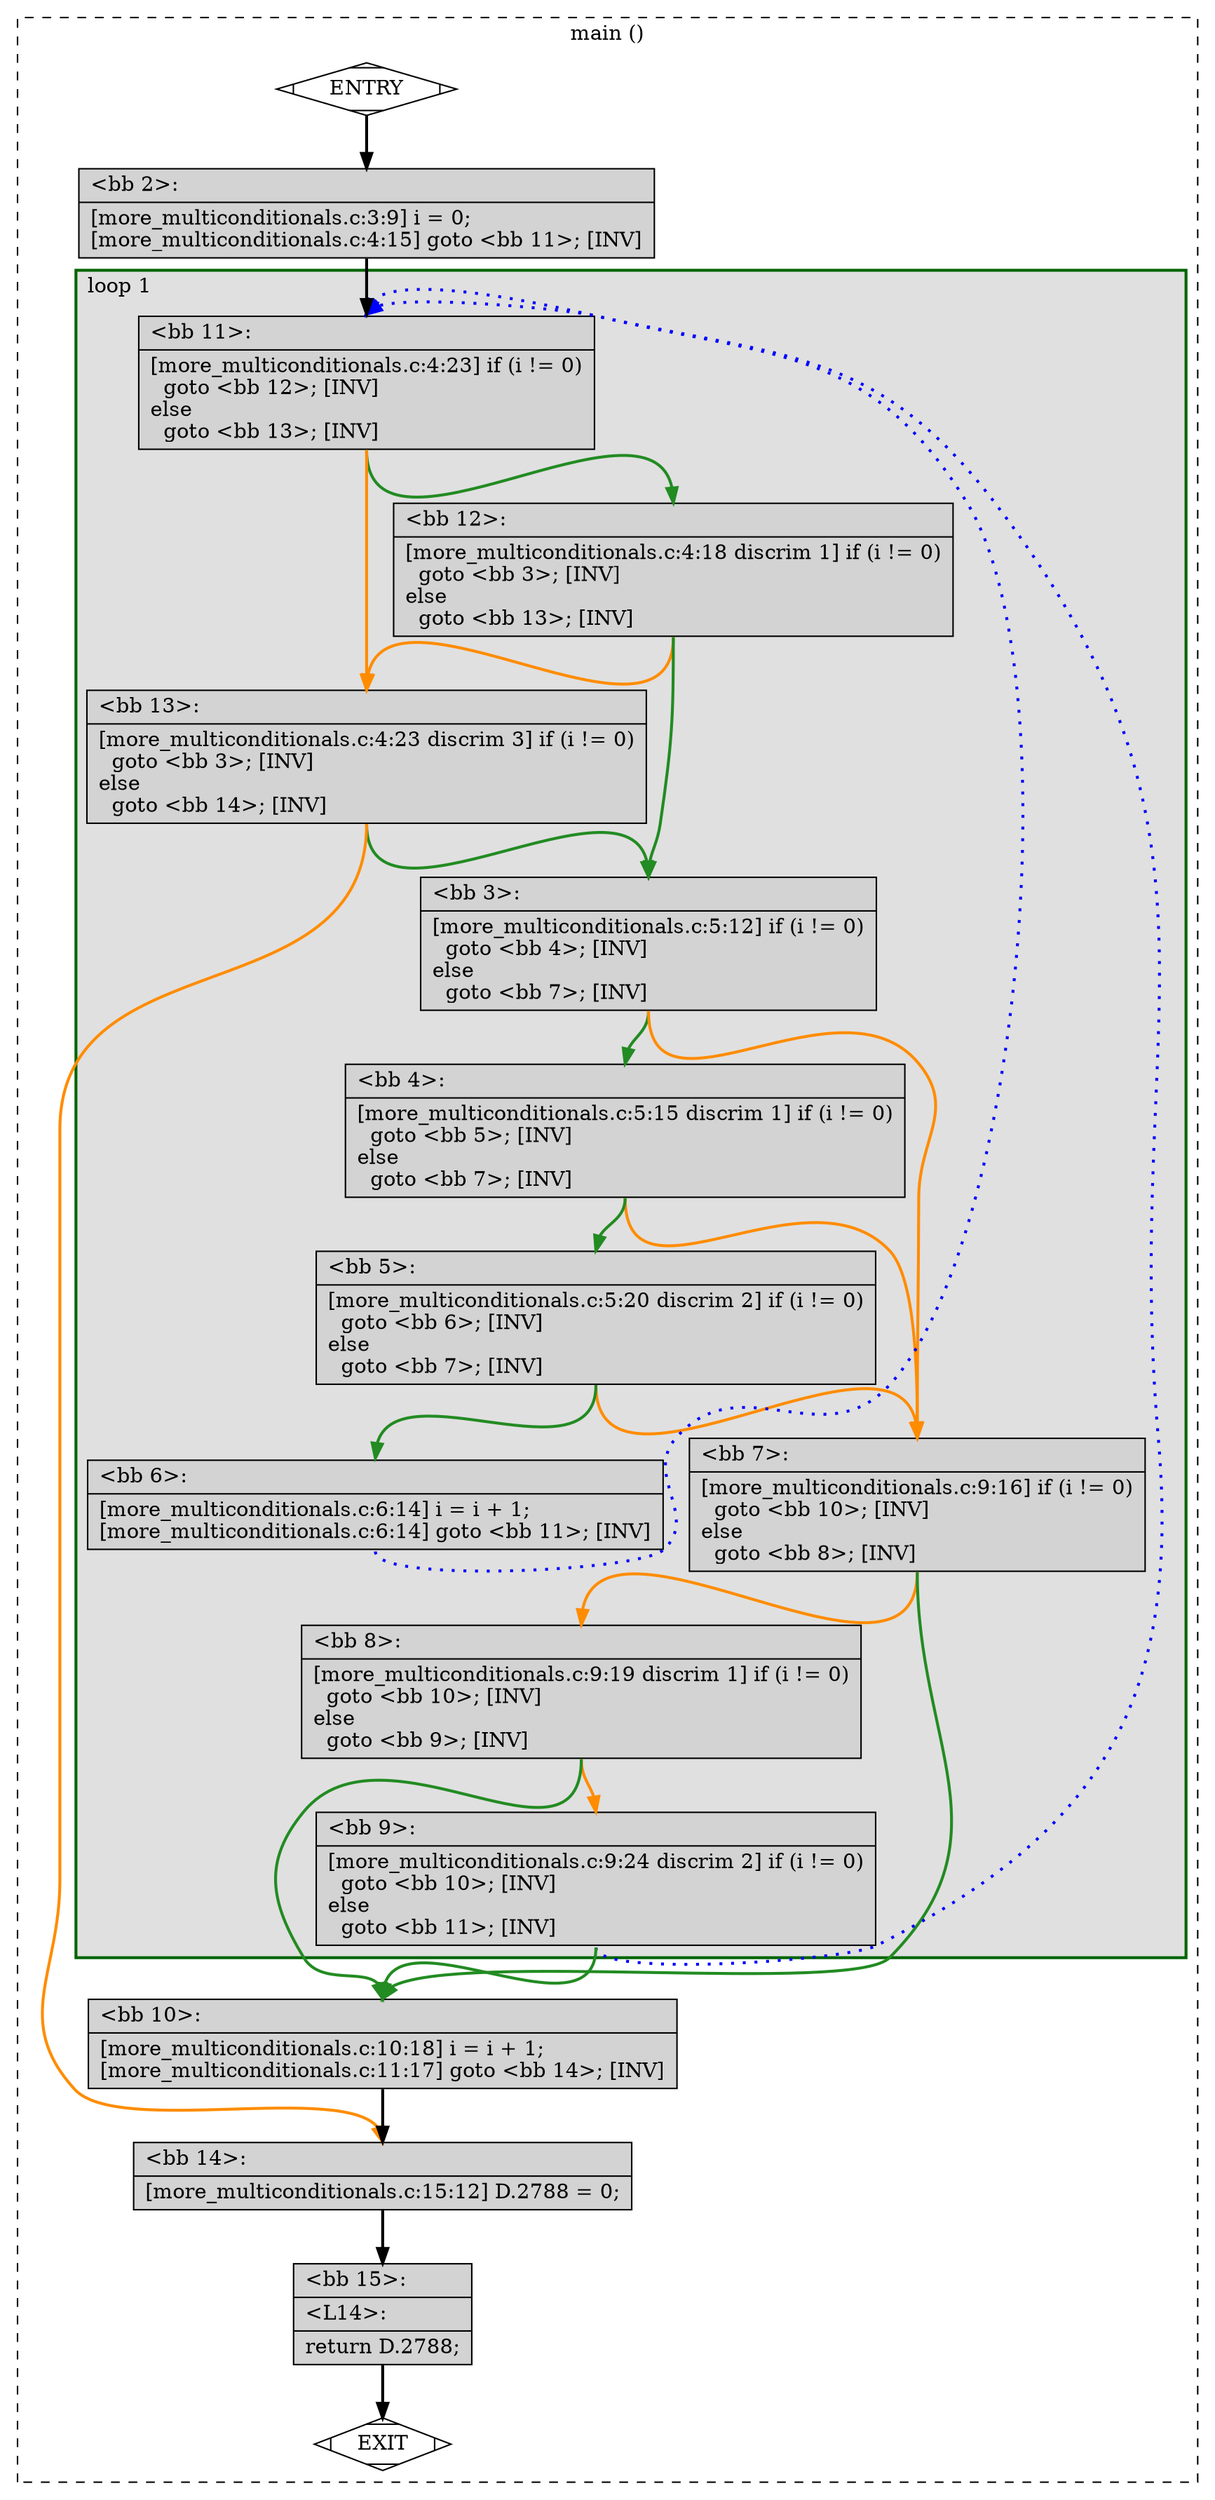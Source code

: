 digraph "a-more_multiconditionals.c.015t.cfg" {
overlap=false;
subgraph "cluster_main" {
	style="dashed";
	color="black";
	label="main ()";
	subgraph cluster_0_1 {
	style="filled";
	color="darkgreen";
	fillcolor="grey88";
	label="loop 1";
	labeljust=l;
	penwidth=2;
	fn_0_basic_block_11 [shape=record,style=filled,fillcolor=lightgrey,label="{\<bb\ 11\>:\l\
|[more_multiconditionals.c:4:23]\ if\ (i\ !=\ 0)\l\
\ \ goto\ \<bb\ 12\>;\ [INV]\l\
else\l\
\ \ goto\ \<bb\ 13\>;\ [INV]\l\
}"];

	fn_0_basic_block_12 [shape=record,style=filled,fillcolor=lightgrey,label="{\<bb\ 12\>:\l\
|[more_multiconditionals.c:4:18\ discrim\ 1]\ if\ (i\ !=\ 0)\l\
\ \ goto\ \<bb\ 3\>;\ [INV]\l\
else\l\
\ \ goto\ \<bb\ 13\>;\ [INV]\l\
}"];

	fn_0_basic_block_13 [shape=record,style=filled,fillcolor=lightgrey,label="{\<bb\ 13\>:\l\
|[more_multiconditionals.c:4:23\ discrim\ 3]\ if\ (i\ !=\ 0)\l\
\ \ goto\ \<bb\ 3\>;\ [INV]\l\
else\l\
\ \ goto\ \<bb\ 14\>;\ [INV]\l\
}"];

	fn_0_basic_block_3 [shape=record,style=filled,fillcolor=lightgrey,label="{\<bb\ 3\>:\l\
|[more_multiconditionals.c:5:12]\ if\ (i\ !=\ 0)\l\
\ \ goto\ \<bb\ 4\>;\ [INV]\l\
else\l\
\ \ goto\ \<bb\ 7\>;\ [INV]\l\
}"];

	fn_0_basic_block_4 [shape=record,style=filled,fillcolor=lightgrey,label="{\<bb\ 4\>:\l\
|[more_multiconditionals.c:5:15\ discrim\ 1]\ if\ (i\ !=\ 0)\l\
\ \ goto\ \<bb\ 5\>;\ [INV]\l\
else\l\
\ \ goto\ \<bb\ 7\>;\ [INV]\l\
}"];

	fn_0_basic_block_7 [shape=record,style=filled,fillcolor=lightgrey,label="{\<bb\ 7\>:\l\
|[more_multiconditionals.c:9:16]\ if\ (i\ !=\ 0)\l\
\ \ goto\ \<bb\ 10\>;\ [INV]\l\
else\l\
\ \ goto\ \<bb\ 8\>;\ [INV]\l\
}"];

	fn_0_basic_block_5 [shape=record,style=filled,fillcolor=lightgrey,label="{\<bb\ 5\>:\l\
|[more_multiconditionals.c:5:20\ discrim\ 2]\ if\ (i\ !=\ 0)\l\
\ \ goto\ \<bb\ 6\>;\ [INV]\l\
else\l\
\ \ goto\ \<bb\ 7\>;\ [INV]\l\
}"];

	fn_0_basic_block_8 [shape=record,style=filled,fillcolor=lightgrey,label="{\<bb\ 8\>:\l\
|[more_multiconditionals.c:9:19\ discrim\ 1]\ if\ (i\ !=\ 0)\l\
\ \ goto\ \<bb\ 10\>;\ [INV]\l\
else\l\
\ \ goto\ \<bb\ 9\>;\ [INV]\l\
}"];

	fn_0_basic_block_6 [shape=record,style=filled,fillcolor=lightgrey,label="{\<bb\ 6\>:\l\
|[more_multiconditionals.c:6:14]\ i\ =\ i\ +\ 1;\l\
[more_multiconditionals.c:6:14]\ goto\ \<bb\ 11\>;\ [INV]\l\
}"];

	fn_0_basic_block_9 [shape=record,style=filled,fillcolor=lightgrey,label="{\<bb\ 9\>:\l\
|[more_multiconditionals.c:9:24\ discrim\ 2]\ if\ (i\ !=\ 0)\l\
\ \ goto\ \<bb\ 10\>;\ [INV]\l\
else\l\
\ \ goto\ \<bb\ 11\>;\ [INV]\l\
}"];

	}
	fn_0_basic_block_0 [shape=Mdiamond,style=filled,fillcolor=white,label="ENTRY"];

	fn_0_basic_block_1 [shape=Mdiamond,style=filled,fillcolor=white,label="EXIT"];

	fn_0_basic_block_2 [shape=record,style=filled,fillcolor=lightgrey,label="{\<bb\ 2\>:\l\
|[more_multiconditionals.c:3:9]\ i\ =\ 0;\l\
[more_multiconditionals.c:4:15]\ goto\ \<bb\ 11\>;\ [INV]\l\
}"];

	fn_0_basic_block_10 [shape=record,style=filled,fillcolor=lightgrey,label="{\<bb\ 10\>:\l\
|[more_multiconditionals.c:10:18]\ i\ =\ i\ +\ 1;\l\
[more_multiconditionals.c:11:17]\ goto\ \<bb\ 14\>;\ [INV]\l\
}"];

	fn_0_basic_block_14 [shape=record,style=filled,fillcolor=lightgrey,label="{\<bb\ 14\>:\l\
|[more_multiconditionals.c:15:12]\ D.2788\ =\ 0;\l\
}"];

	fn_0_basic_block_15 [shape=record,style=filled,fillcolor=lightgrey,label="{\<bb\ 15\>:\l\
|\<L14\>:\l\
|return\ D.2788;\l\
}"];

	fn_0_basic_block_0:s -> fn_0_basic_block_2:n [style="solid,bold",color=black,weight=100,constraint=true];
	fn_0_basic_block_2:s -> fn_0_basic_block_11:n [style="solid,bold",color=black,weight=100,constraint=true];
	fn_0_basic_block_3:s -> fn_0_basic_block_4:n [style="solid,bold",color=forestgreen,weight=10,constraint=true];
	fn_0_basic_block_3:s -> fn_0_basic_block_7:n [style="solid,bold",color=darkorange,weight=10,constraint=true];
	fn_0_basic_block_4:s -> fn_0_basic_block_5:n [style="solid,bold",color=forestgreen,weight=10,constraint=true];
	fn_0_basic_block_4:s -> fn_0_basic_block_7:n [style="solid,bold",color=darkorange,weight=10,constraint=true];
	fn_0_basic_block_5:s -> fn_0_basic_block_6:n [style="solid,bold",color=forestgreen,weight=10,constraint=true];
	fn_0_basic_block_5:s -> fn_0_basic_block_7:n [style="solid,bold",color=darkorange,weight=10,constraint=true];
	fn_0_basic_block_6:s -> fn_0_basic_block_11:n [style="dotted,bold",color=blue,weight=10,constraint=false];
	fn_0_basic_block_7:s -> fn_0_basic_block_10:n [style="solid,bold",color=forestgreen,weight=10,constraint=true];
	fn_0_basic_block_7:s -> fn_0_basic_block_8:n [style="solid,bold",color=darkorange,weight=10,constraint=true];
	fn_0_basic_block_8:s -> fn_0_basic_block_10:n [style="solid,bold",color=forestgreen,weight=10,constraint=true];
	fn_0_basic_block_8:s -> fn_0_basic_block_9:n [style="solid,bold",color=darkorange,weight=10,constraint=true];
	fn_0_basic_block_9:s -> fn_0_basic_block_10:n [style="solid,bold",color=forestgreen,weight=10,constraint=true];
	fn_0_basic_block_9:s -> fn_0_basic_block_11:n [style="dotted,bold",color=blue,weight=10,constraint=false];
	fn_0_basic_block_10:s -> fn_0_basic_block_14:n [style="solid,bold",color=black,weight=100,constraint=true];
	fn_0_basic_block_11:s -> fn_0_basic_block_12:n [style="solid,bold",color=forestgreen,weight=10,constraint=true];
	fn_0_basic_block_11:s -> fn_0_basic_block_13:n [style="solid,bold",color=darkorange,weight=10,constraint=true];
	fn_0_basic_block_12:s -> fn_0_basic_block_3:n [style="solid,bold",color=forestgreen,weight=10,constraint=true];
	fn_0_basic_block_12:s -> fn_0_basic_block_13:n [style="solid,bold",color=darkorange,weight=10,constraint=true];
	fn_0_basic_block_13:s -> fn_0_basic_block_3:n [style="solid,bold",color=forestgreen,weight=10,constraint=true];
	fn_0_basic_block_13:s -> fn_0_basic_block_14:n [style="solid,bold",color=darkorange,weight=10,constraint=true];
	fn_0_basic_block_14:s -> fn_0_basic_block_15:n [style="solid,bold",color=black,weight=100,constraint=true];
	fn_0_basic_block_15:s -> fn_0_basic_block_1:n [style="solid,bold",color=black,weight=10,constraint=true];
	fn_0_basic_block_0:s -> fn_0_basic_block_1:n [style="invis",constraint=true];
}
}
